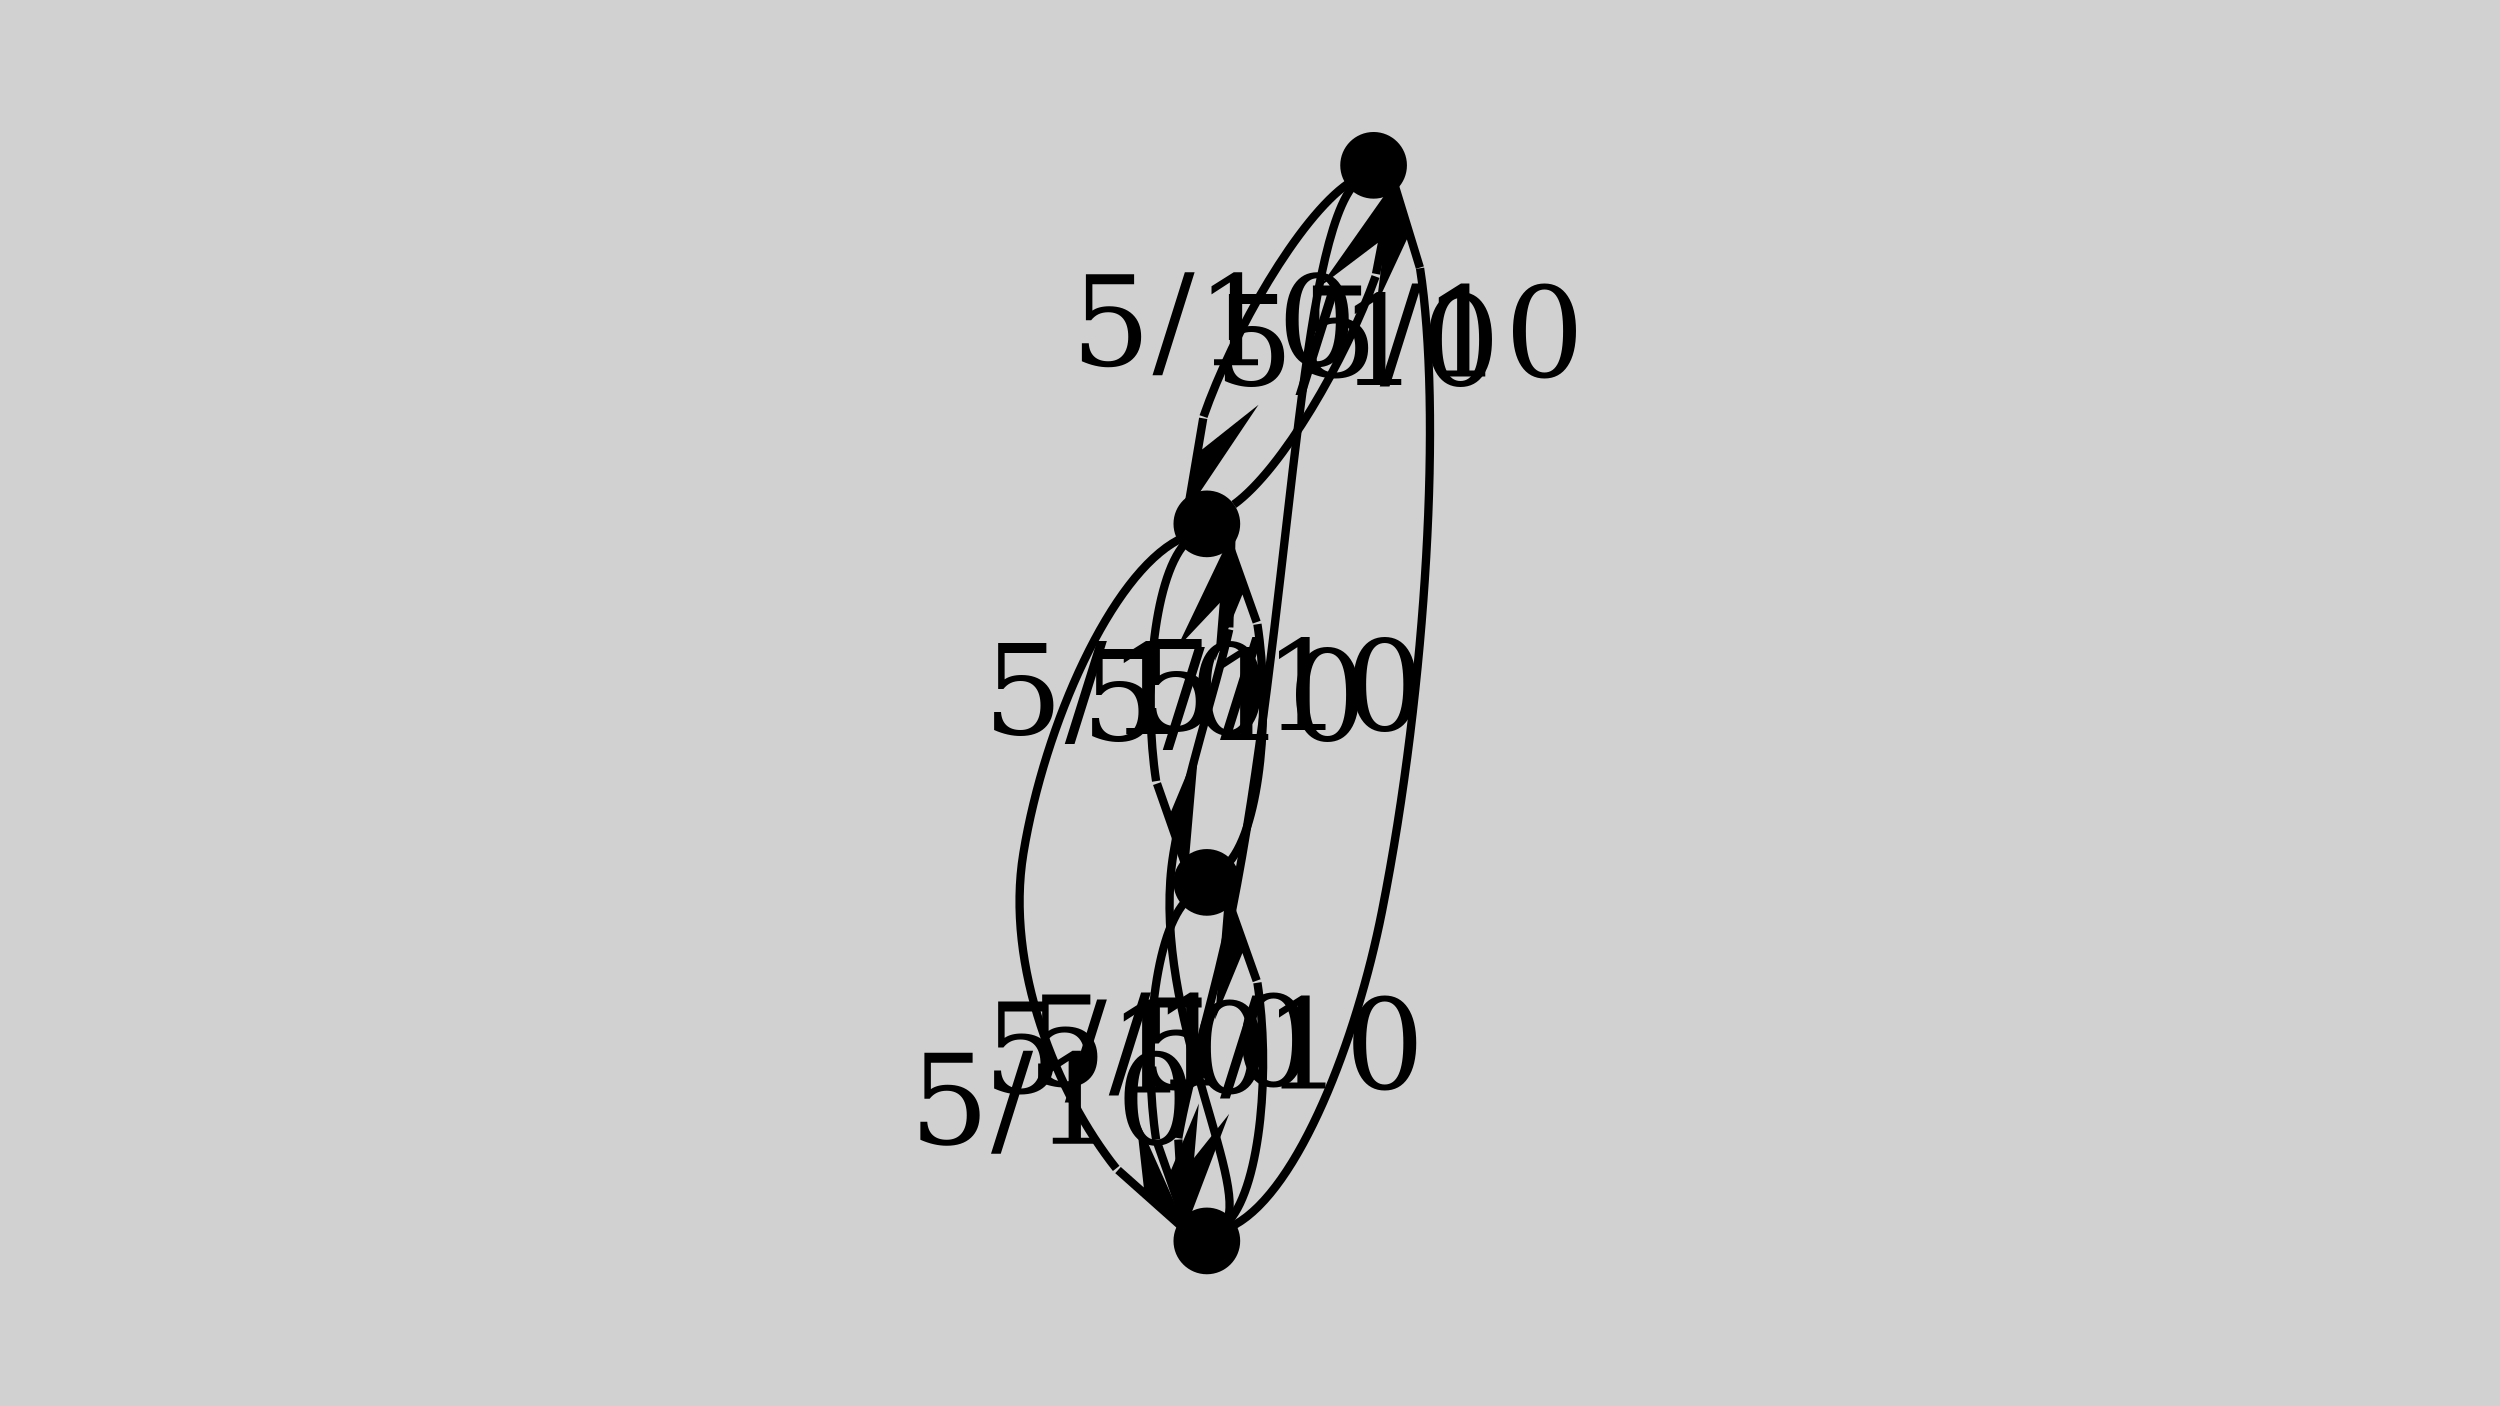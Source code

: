 digraph {
	splines=true
	sep=1
	dpi=96
	viewport="1200,675"
    graph [pad="0.212,0.055" bgcolor="#d1d1d1" size="12,8!"]
    node [fillcolor = "#000000" style=filled shape=circle width=0.1 fixedsize=true label = ""]
	edge [arrowhead=halfopen arrowsize=1 fontsize=15 penwidth=1]
0 [pos = "867.00,344.52!"]
1 [pos = "741.36,166.81!"]
2 [pos = "430.89,283.99!"]
3 [pos = "422.41,264.07!"]
0 -> 1[labeldistance=2 labelangle=0 headlabel="5/10"]
0 -> 2[labeldistance=2 labelangle=0 headlabel="5/10"]
1 -> 0[labeldistance=2 labelangle=0 headlabel="5/10"]
1 -> 2[labeldistance=2 labelangle=0 headlabel="5/10"]
1 -> 3[labeldistance=2 labelangle=0 headlabel="5/10"]
2 -> 3[labeldistance=2 labelangle=0 headlabel="5/10"]
2 -> 1[labeldistance=2 labelangle=0 headlabel="5/10"]
2 -> 0[labeldistance=2 labelangle=0 headlabel="5/10"]
3 -> 2[labeldistance=2 labelangle=0 headlabel="5/10"]
3 -> 1[labeldistance=2 labelangle=0 headlabel="5/10"]
}
